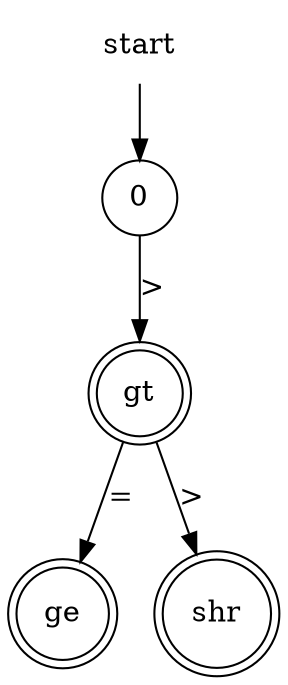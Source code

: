 digraph G {
  start[shape=plaintext]
  0[shape=circle]
  gt[shape=doublecircle]
  ge[shape=doublecircle]
  shr[shape=doublecircle]

  start->0	
  0->gt[label=">"]
  gt->ge[label="="]
  gt->shr[label=">"]
}
